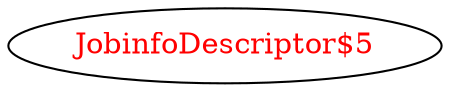 digraph dependencyGraph {
 concentrate=true;
 ranksep="2.0";
 rankdir="LR"; 
 splines="ortho";
"JobinfoDescriptor$5" [fontcolor="red"];
}